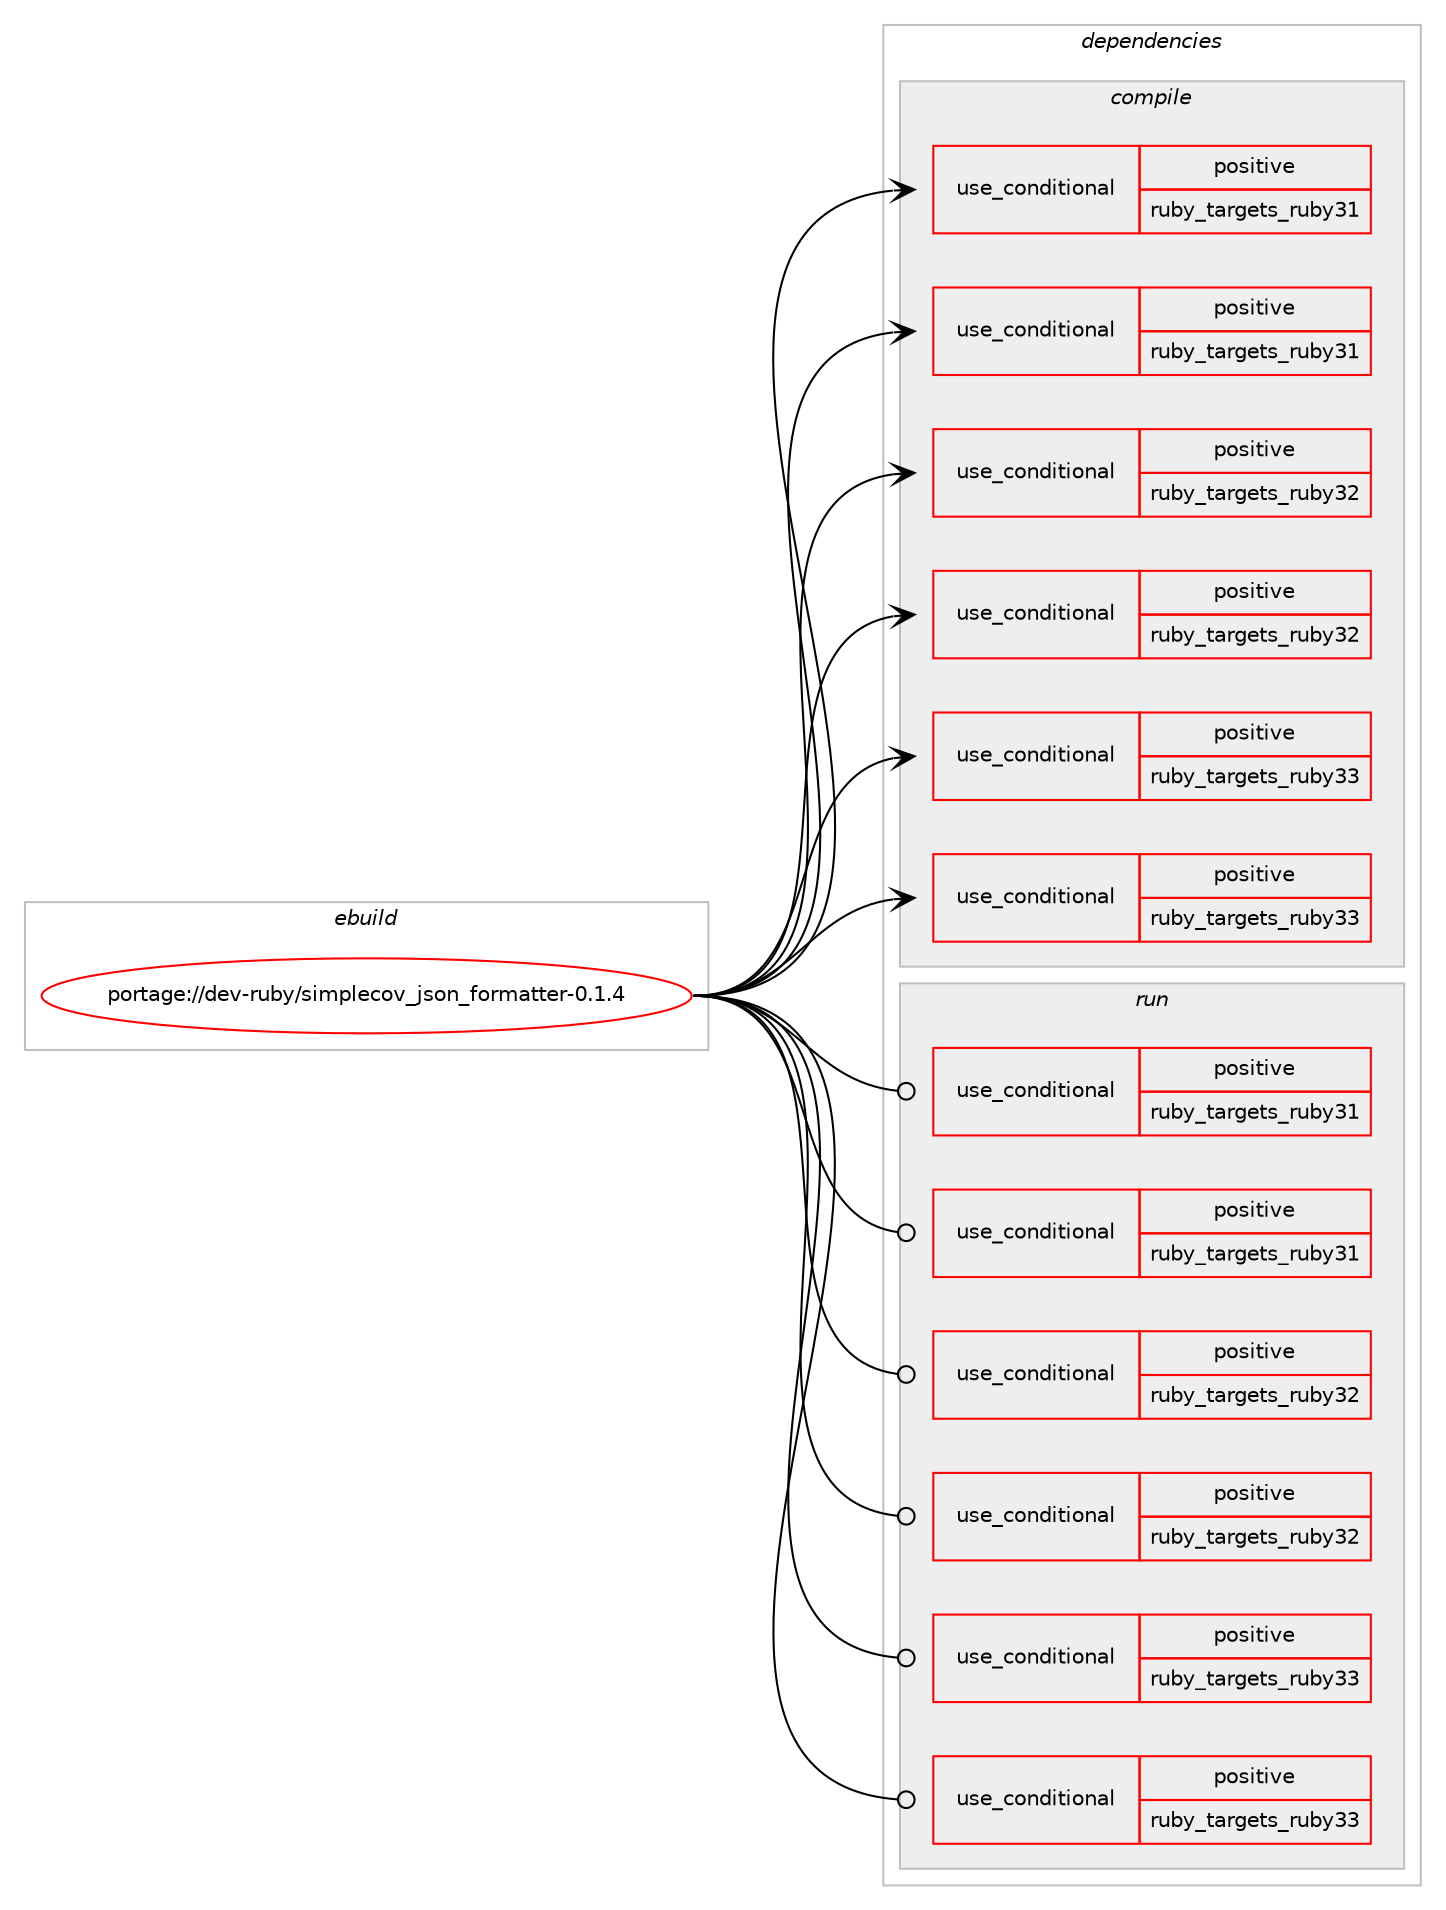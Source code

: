 digraph prolog {

# *************
# Graph options
# *************

newrank=true;
concentrate=true;
compound=true;
graph [rankdir=LR,fontname=Helvetica,fontsize=10,ranksep=1.5];#, ranksep=2.5, nodesep=0.2];
edge  [arrowhead=vee];
node  [fontname=Helvetica,fontsize=10];

# **********
# The ebuild
# **********

subgraph cluster_leftcol {
color=gray;
rank=same;
label=<<i>ebuild</i>>;
id [label="portage://dev-ruby/simplecov_json_formatter-0.1.4", color=red, width=4, href="../dev-ruby/simplecov_json_formatter-0.1.4.svg"];
}

# ****************
# The dependencies
# ****************

subgraph cluster_midcol {
color=gray;
label=<<i>dependencies</i>>;
subgraph cluster_compile {
fillcolor="#eeeeee";
style=filled;
label=<<i>compile</i>>;
subgraph cond55279 {
dependency104258 [label=<<TABLE BORDER="0" CELLBORDER="1" CELLSPACING="0" CELLPADDING="4"><TR><TD ROWSPAN="3" CELLPADDING="10">use_conditional</TD></TR><TR><TD>positive</TD></TR><TR><TD>ruby_targets_ruby31</TD></TR></TABLE>>, shape=none, color=red];
# *** BEGIN UNKNOWN DEPENDENCY TYPE (TODO) ***
# dependency104258 -> package_dependency(portage://dev-ruby/simplecov_json_formatter-0.1.4,install,no,dev-lang,ruby,none,[,,],[slot(3.1)],[])
# *** END UNKNOWN DEPENDENCY TYPE (TODO) ***

}
id:e -> dependency104258:w [weight=20,style="solid",arrowhead="vee"];
subgraph cond55280 {
dependency104259 [label=<<TABLE BORDER="0" CELLBORDER="1" CELLSPACING="0" CELLPADDING="4"><TR><TD ROWSPAN="3" CELLPADDING="10">use_conditional</TD></TR><TR><TD>positive</TD></TR><TR><TD>ruby_targets_ruby31</TD></TR></TABLE>>, shape=none, color=red];
# *** BEGIN UNKNOWN DEPENDENCY TYPE (TODO) ***
# dependency104259 -> package_dependency(portage://dev-ruby/simplecov_json_formatter-0.1.4,install,no,virtual,rubygems,none,[,,],[],[use(enable(ruby_targets_ruby31),negative)])
# *** END UNKNOWN DEPENDENCY TYPE (TODO) ***

}
id:e -> dependency104259:w [weight=20,style="solid",arrowhead="vee"];
subgraph cond55281 {
dependency104260 [label=<<TABLE BORDER="0" CELLBORDER="1" CELLSPACING="0" CELLPADDING="4"><TR><TD ROWSPAN="3" CELLPADDING="10">use_conditional</TD></TR><TR><TD>positive</TD></TR><TR><TD>ruby_targets_ruby32</TD></TR></TABLE>>, shape=none, color=red];
# *** BEGIN UNKNOWN DEPENDENCY TYPE (TODO) ***
# dependency104260 -> package_dependency(portage://dev-ruby/simplecov_json_formatter-0.1.4,install,no,dev-lang,ruby,none,[,,],[slot(3.2)],[])
# *** END UNKNOWN DEPENDENCY TYPE (TODO) ***

}
id:e -> dependency104260:w [weight=20,style="solid",arrowhead="vee"];
subgraph cond55282 {
dependency104261 [label=<<TABLE BORDER="0" CELLBORDER="1" CELLSPACING="0" CELLPADDING="4"><TR><TD ROWSPAN="3" CELLPADDING="10">use_conditional</TD></TR><TR><TD>positive</TD></TR><TR><TD>ruby_targets_ruby32</TD></TR></TABLE>>, shape=none, color=red];
# *** BEGIN UNKNOWN DEPENDENCY TYPE (TODO) ***
# dependency104261 -> package_dependency(portage://dev-ruby/simplecov_json_formatter-0.1.4,install,no,virtual,rubygems,none,[,,],[],[use(enable(ruby_targets_ruby32),negative)])
# *** END UNKNOWN DEPENDENCY TYPE (TODO) ***

}
id:e -> dependency104261:w [weight=20,style="solid",arrowhead="vee"];
subgraph cond55283 {
dependency104262 [label=<<TABLE BORDER="0" CELLBORDER="1" CELLSPACING="0" CELLPADDING="4"><TR><TD ROWSPAN="3" CELLPADDING="10">use_conditional</TD></TR><TR><TD>positive</TD></TR><TR><TD>ruby_targets_ruby33</TD></TR></TABLE>>, shape=none, color=red];
# *** BEGIN UNKNOWN DEPENDENCY TYPE (TODO) ***
# dependency104262 -> package_dependency(portage://dev-ruby/simplecov_json_formatter-0.1.4,install,no,dev-lang,ruby,none,[,,],[slot(3.3)],[])
# *** END UNKNOWN DEPENDENCY TYPE (TODO) ***

}
id:e -> dependency104262:w [weight=20,style="solid",arrowhead="vee"];
subgraph cond55284 {
dependency104263 [label=<<TABLE BORDER="0" CELLBORDER="1" CELLSPACING="0" CELLPADDING="4"><TR><TD ROWSPAN="3" CELLPADDING="10">use_conditional</TD></TR><TR><TD>positive</TD></TR><TR><TD>ruby_targets_ruby33</TD></TR></TABLE>>, shape=none, color=red];
# *** BEGIN UNKNOWN DEPENDENCY TYPE (TODO) ***
# dependency104263 -> package_dependency(portage://dev-ruby/simplecov_json_formatter-0.1.4,install,no,virtual,rubygems,none,[,,],[],[use(enable(ruby_targets_ruby33),negative)])
# *** END UNKNOWN DEPENDENCY TYPE (TODO) ***

}
id:e -> dependency104263:w [weight=20,style="solid",arrowhead="vee"];
}
subgraph cluster_compileandrun {
fillcolor="#eeeeee";
style=filled;
label=<<i>compile and run</i>>;
}
subgraph cluster_run {
fillcolor="#eeeeee";
style=filled;
label=<<i>run</i>>;
subgraph cond55285 {
dependency104264 [label=<<TABLE BORDER="0" CELLBORDER="1" CELLSPACING="0" CELLPADDING="4"><TR><TD ROWSPAN="3" CELLPADDING="10">use_conditional</TD></TR><TR><TD>positive</TD></TR><TR><TD>ruby_targets_ruby31</TD></TR></TABLE>>, shape=none, color=red];
# *** BEGIN UNKNOWN DEPENDENCY TYPE (TODO) ***
# dependency104264 -> package_dependency(portage://dev-ruby/simplecov_json_formatter-0.1.4,run,no,dev-lang,ruby,none,[,,],[slot(3.1)],[])
# *** END UNKNOWN DEPENDENCY TYPE (TODO) ***

}
id:e -> dependency104264:w [weight=20,style="solid",arrowhead="odot"];
subgraph cond55286 {
dependency104265 [label=<<TABLE BORDER="0" CELLBORDER="1" CELLSPACING="0" CELLPADDING="4"><TR><TD ROWSPAN="3" CELLPADDING="10">use_conditional</TD></TR><TR><TD>positive</TD></TR><TR><TD>ruby_targets_ruby31</TD></TR></TABLE>>, shape=none, color=red];
# *** BEGIN UNKNOWN DEPENDENCY TYPE (TODO) ***
# dependency104265 -> package_dependency(portage://dev-ruby/simplecov_json_formatter-0.1.4,run,no,virtual,rubygems,none,[,,],[],[use(enable(ruby_targets_ruby31),negative)])
# *** END UNKNOWN DEPENDENCY TYPE (TODO) ***

}
id:e -> dependency104265:w [weight=20,style="solid",arrowhead="odot"];
subgraph cond55287 {
dependency104266 [label=<<TABLE BORDER="0" CELLBORDER="1" CELLSPACING="0" CELLPADDING="4"><TR><TD ROWSPAN="3" CELLPADDING="10">use_conditional</TD></TR><TR><TD>positive</TD></TR><TR><TD>ruby_targets_ruby32</TD></TR></TABLE>>, shape=none, color=red];
# *** BEGIN UNKNOWN DEPENDENCY TYPE (TODO) ***
# dependency104266 -> package_dependency(portage://dev-ruby/simplecov_json_formatter-0.1.4,run,no,dev-lang,ruby,none,[,,],[slot(3.2)],[])
# *** END UNKNOWN DEPENDENCY TYPE (TODO) ***

}
id:e -> dependency104266:w [weight=20,style="solid",arrowhead="odot"];
subgraph cond55288 {
dependency104267 [label=<<TABLE BORDER="0" CELLBORDER="1" CELLSPACING="0" CELLPADDING="4"><TR><TD ROWSPAN="3" CELLPADDING="10">use_conditional</TD></TR><TR><TD>positive</TD></TR><TR><TD>ruby_targets_ruby32</TD></TR></TABLE>>, shape=none, color=red];
# *** BEGIN UNKNOWN DEPENDENCY TYPE (TODO) ***
# dependency104267 -> package_dependency(portage://dev-ruby/simplecov_json_formatter-0.1.4,run,no,virtual,rubygems,none,[,,],[],[use(enable(ruby_targets_ruby32),negative)])
# *** END UNKNOWN DEPENDENCY TYPE (TODO) ***

}
id:e -> dependency104267:w [weight=20,style="solid",arrowhead="odot"];
subgraph cond55289 {
dependency104268 [label=<<TABLE BORDER="0" CELLBORDER="1" CELLSPACING="0" CELLPADDING="4"><TR><TD ROWSPAN="3" CELLPADDING="10">use_conditional</TD></TR><TR><TD>positive</TD></TR><TR><TD>ruby_targets_ruby33</TD></TR></TABLE>>, shape=none, color=red];
# *** BEGIN UNKNOWN DEPENDENCY TYPE (TODO) ***
# dependency104268 -> package_dependency(portage://dev-ruby/simplecov_json_formatter-0.1.4,run,no,dev-lang,ruby,none,[,,],[slot(3.3)],[])
# *** END UNKNOWN DEPENDENCY TYPE (TODO) ***

}
id:e -> dependency104268:w [weight=20,style="solid",arrowhead="odot"];
subgraph cond55290 {
dependency104269 [label=<<TABLE BORDER="0" CELLBORDER="1" CELLSPACING="0" CELLPADDING="4"><TR><TD ROWSPAN="3" CELLPADDING="10">use_conditional</TD></TR><TR><TD>positive</TD></TR><TR><TD>ruby_targets_ruby33</TD></TR></TABLE>>, shape=none, color=red];
# *** BEGIN UNKNOWN DEPENDENCY TYPE (TODO) ***
# dependency104269 -> package_dependency(portage://dev-ruby/simplecov_json_formatter-0.1.4,run,no,virtual,rubygems,none,[,,],[],[use(enable(ruby_targets_ruby33),negative)])
# *** END UNKNOWN DEPENDENCY TYPE (TODO) ***

}
id:e -> dependency104269:w [weight=20,style="solid",arrowhead="odot"];
}
}

# **************
# The candidates
# **************

subgraph cluster_choices {
rank=same;
color=gray;
label=<<i>candidates</i>>;

}

}
